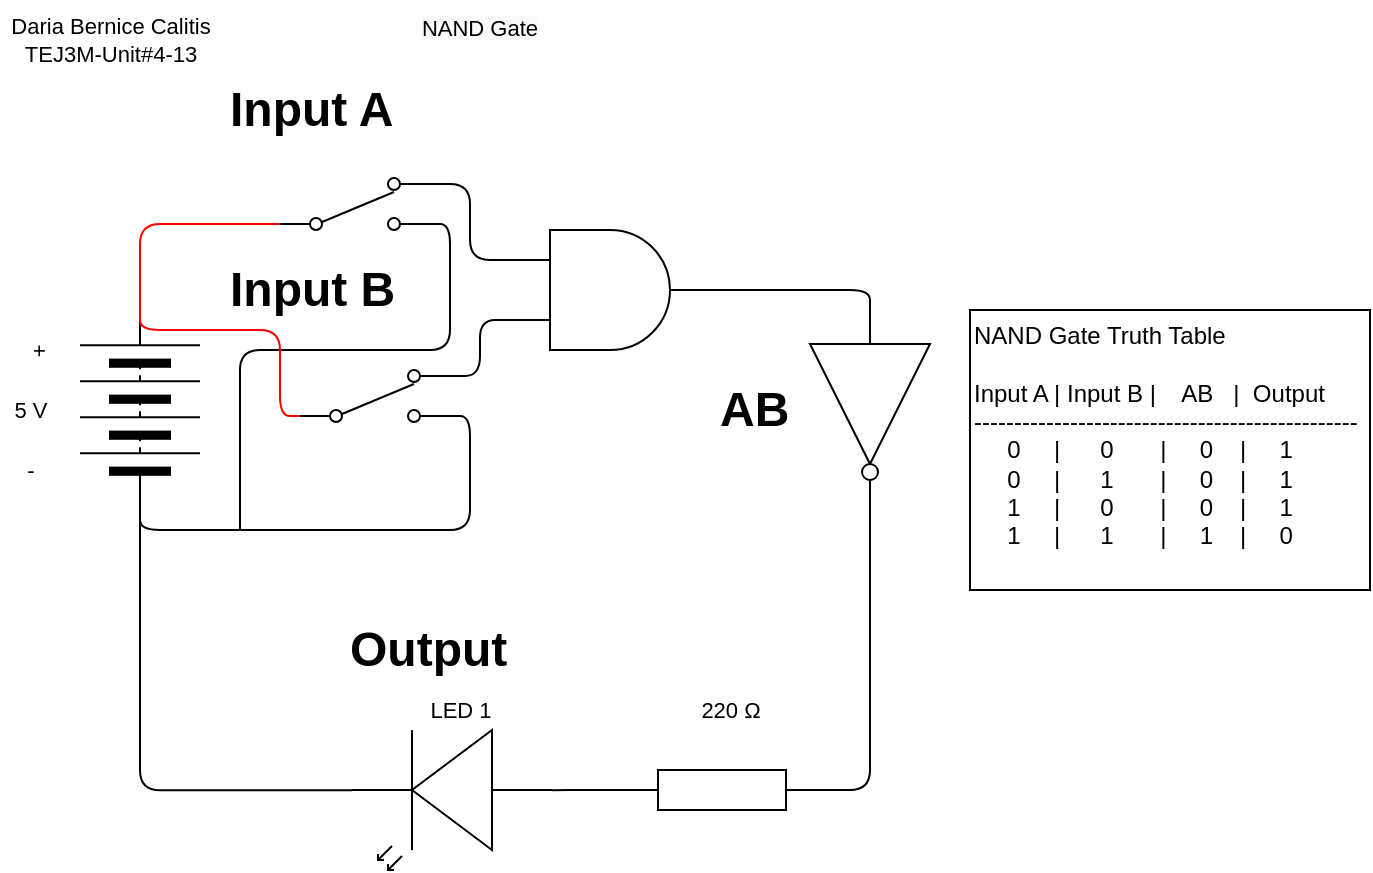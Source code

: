 <mxfile>
    <diagram id="5wYMdoJnpkdlKfoftZOt" name="Page-1">
        <mxGraphModel dx="1074" dy="741" grid="1" gridSize="10" guides="1" tooltips="1" connect="1" arrows="1" fold="1" page="1" pageScale="1" pageWidth="827" pageHeight="1169" math="0" shadow="0">
            <root>
                <mxCell id="0"/>
                <mxCell id="1" parent="0"/>
                <mxCell id="38" style="edgeStyle=orthogonalEdgeStyle;html=1;exitX=1;exitY=0.5;exitDx=0;exitDy=0;exitPerimeter=0;entryX=1;entryY=0.5;entryDx=0;entryDy=0;entryPerimeter=0;endArrow=none;endFill=0;" parent="1" source="3" target="13" edge="1">
                    <mxGeometry relative="1" as="geometry"/>
                </mxCell>
                <mxCell id="51" style="edgeStyle=orthogonalEdgeStyle;html=1;exitX=0;exitY=0.5;exitDx=0;exitDy=0;exitPerimeter=0;entryX=0;entryY=0.57;entryDx=0;entryDy=0;entryPerimeter=0;endArrow=none;endFill=0;" parent="1" source="3" target="50" edge="1">
                    <mxGeometry relative="1" as="geometry"/>
                </mxCell>
                <mxCell id="3" value="" style="pointerEvents=1;verticalLabelPosition=bottom;shadow=0;dashed=0;align=center;html=1;verticalAlign=top;shape=mxgraph.electrical.resistors.resistor_1;" parent="1" vertex="1">
                    <mxGeometry x="431" y="580" width="100" height="20" as="geometry"/>
                </mxCell>
                <mxCell id="54" style="edgeStyle=orthogonalEdgeStyle;html=1;exitX=0;exitY=0.5;exitDx=0;exitDy=0;entryX=1;entryY=0.57;entryDx=0;entryDy=0;entryPerimeter=0;endArrow=none;endFill=0;" parent="1" source="5" target="50" edge="1">
                    <mxGeometry relative="1" as="geometry"/>
                </mxCell>
                <mxCell id="55" style="edgeStyle=orthogonalEdgeStyle;html=1;exitX=1;exitY=0.5;exitDx=0;exitDy=0;entryX=0;entryY=0.885;entryDx=0;entryDy=0;entryPerimeter=0;endArrow=none;endFill=0;strokeColor=#FF0000;" parent="1" source="5" target="14" edge="1">
                    <mxGeometry relative="1" as="geometry"/>
                </mxCell>
                <mxCell id="5" value="" style="pointerEvents=1;verticalLabelPosition=bottom;shadow=0;dashed=0;align=center;html=1;verticalAlign=top;shape=mxgraph.electrical.miscellaneous.batteryStack;rotation=-90;" parent="1" vertex="1">
                    <mxGeometry x="140" y="370" width="100" height="60" as="geometry"/>
                </mxCell>
                <mxCell id="8" value="5 V" style="text;html=1;align=center;verticalAlign=middle;resizable=0;points=[];autosize=1;strokeColor=none;fillColor=none;fontSize=11;fontFamily=Helvetica;fontColor=default;" parent="1" vertex="1">
                    <mxGeometry x="120" y="390" width="30" height="20" as="geometry"/>
                </mxCell>
                <mxCell id="11" value="Daria Bernice Calitis&lt;br&gt;TEJ3M-Unit#4-13" style="text;html=1;align=center;verticalAlign=middle;resizable=0;points=[];autosize=1;strokeColor=none;fillColor=none;fontSize=11;fontFamily=Helvetica;fontColor=default;" parent="1" vertex="1">
                    <mxGeometry x="120" y="200" width="110" height="30" as="geometry"/>
                </mxCell>
                <mxCell id="13" value="" style="verticalLabelPosition=bottom;shadow=0;dashed=0;align=center;html=1;verticalAlign=top;shape=mxgraph.electrical.logic_gates.inverter_2;rotation=90;" parent="1" vertex="1">
                    <mxGeometry x="505" y="370" width="100" height="60" as="geometry"/>
                </mxCell>
                <mxCell id="34" style="edgeStyle=orthogonalEdgeStyle;html=1;exitX=1;exitY=0.115;exitDx=0;exitDy=0;exitPerimeter=0;entryX=0;entryY=0.25;entryDx=0;entryDy=0;entryPerimeter=0;endArrow=none;endFill=0;" parent="1" source="14" target="33" edge="1">
                    <mxGeometry relative="1" as="geometry"/>
                </mxCell>
                <mxCell id="53" style="edgeStyle=orthogonalEdgeStyle;html=1;exitX=1;exitY=0.885;exitDx=0;exitDy=0;exitPerimeter=0;endArrow=none;endFill=0;" parent="1" source="14" edge="1">
                    <mxGeometry relative="1" as="geometry">
                        <mxPoint x="240" y="460" as="targetPoint"/>
                        <Array as="points">
                            <mxPoint x="345" y="307"/>
                            <mxPoint x="345" y="370"/>
                            <mxPoint x="240" y="370"/>
                        </Array>
                    </mxGeometry>
                </mxCell>
                <mxCell id="14" value="" style="pointerEvents=1;verticalLabelPosition=bottom;shadow=0;dashed=0;align=center;html=1;verticalAlign=top;shape=mxgraph.electrical.electro-mechanical.2-way_switch;" parent="1" vertex="1">
                    <mxGeometry x="260" y="284" width="75" height="26" as="geometry"/>
                </mxCell>
                <mxCell id="22" value="+" style="text;html=1;align=center;verticalAlign=middle;resizable=0;points=[];autosize=1;strokeColor=none;fillColor=none;fontSize=11;fontFamily=Helvetica;fontColor=default;rotation=90;" parent="1" vertex="1">
                    <mxGeometry x="130" y="360" width="20" height="20" as="geometry"/>
                </mxCell>
                <mxCell id="23" value="-" style="text;html=1;align=center;verticalAlign=middle;resizable=0;points=[];autosize=1;strokeColor=none;fillColor=none;fontSize=11;fontFamily=Helvetica;fontColor=default;" parent="1" vertex="1">
                    <mxGeometry x="125" y="420" width="20" height="20" as="geometry"/>
                </mxCell>
                <mxCell id="25" value="&lt;h1&gt;Input A&lt;/h1&gt;" style="text;html=1;strokeColor=none;fillColor=none;spacing=5;spacingTop=-20;whiteSpace=wrap;overflow=hidden;rounded=0;" parent="1" vertex="1">
                    <mxGeometry x="230" y="230" width="100" height="40" as="geometry"/>
                </mxCell>
                <mxCell id="26" value="&lt;h1&gt;Output&lt;/h1&gt;" style="text;html=1;strokeColor=none;fillColor=none;spacing=5;spacingTop=-20;whiteSpace=wrap;overflow=hidden;rounded=0;" parent="1" vertex="1">
                    <mxGeometry x="290" y="500" width="100" height="40" as="geometry"/>
                </mxCell>
                <mxCell id="27" value="&lt;span style=&quot;color: rgb(0 , 0 , 0) ; font-family: &amp;#34;helvetica&amp;#34; ; font-size: 11px ; font-style: normal ; font-weight: 400 ; letter-spacing: normal ; text-indent: 0px ; text-transform: none ; word-spacing: 0px ; background-color: rgb(248 , 249 , 250) ; display: inline ; float: none&quot;&gt;NAND Gate&lt;/span&gt;" style="text;whiteSpace=wrap;html=1;align=center;" parent="1" vertex="1">
                    <mxGeometry x="320" y="195" width="80" height="30" as="geometry"/>
                </mxCell>
                <mxCell id="29" value="&lt;span&gt;NAND Gate Truth Table&lt;/span&gt;&lt;br&gt;&lt;br&gt;&lt;span&gt;Input A | Input B |&amp;nbsp; &amp;nbsp; AB&amp;nbsp; &amp;nbsp;|&amp;nbsp; Output&lt;/span&gt;&lt;br&gt;&lt;span&gt;------------------------------------------------&lt;/span&gt;&lt;br&gt;&lt;span&gt;&amp;nbsp; &amp;nbsp; &amp;nbsp;0&amp;nbsp; &amp;nbsp; &amp;nbsp;|&amp;nbsp; &amp;nbsp; &amp;nbsp; 0&amp;nbsp; &amp;nbsp; &amp;nbsp; &amp;nbsp;|&amp;nbsp; &amp;nbsp; &amp;nbsp;0&amp;nbsp; &amp;nbsp; |&amp;nbsp; &amp;nbsp; &amp;nbsp;1&lt;/span&gt;&lt;br&gt;&lt;span&gt;&amp;nbsp; &amp;nbsp; &amp;nbsp;0&amp;nbsp; &amp;nbsp; &amp;nbsp;|&amp;nbsp; &amp;nbsp; &amp;nbsp; 1&amp;nbsp; &amp;nbsp; &amp;nbsp; &amp;nbsp;|&amp;nbsp; &amp;nbsp; &amp;nbsp;0&amp;nbsp; &amp;nbsp; |&amp;nbsp; &amp;nbsp; &amp;nbsp;1&lt;br&gt;&lt;/span&gt;&amp;nbsp; &amp;nbsp; &amp;nbsp;1&amp;nbsp; &amp;nbsp; &amp;nbsp;|&amp;nbsp; &amp;nbsp; &amp;nbsp; 0&amp;nbsp; &amp;nbsp; &amp;nbsp; &amp;nbsp;|&amp;nbsp; &amp;nbsp; &amp;nbsp;0&amp;nbsp; &amp;nbsp; |&amp;nbsp; &amp;nbsp; &amp;nbsp;1&lt;br&gt;&amp;nbsp; &amp;nbsp; &amp;nbsp;1&amp;nbsp; &amp;nbsp; &amp;nbsp;|&amp;nbsp; &amp;nbsp; &amp;nbsp; 1&amp;nbsp; &amp;nbsp; &amp;nbsp; &amp;nbsp;|&amp;nbsp; &amp;nbsp; &amp;nbsp;1&amp;nbsp; &amp;nbsp; |&amp;nbsp; &amp;nbsp; &amp;nbsp;0&lt;br&gt;&lt;span&gt;&lt;br&gt;&lt;/span&gt;" style="rounded=0;whiteSpace=wrap;html=1;align=left;" parent="1" vertex="1">
                    <mxGeometry x="605" y="350" width="200" height="140" as="geometry"/>
                </mxCell>
                <mxCell id="35" style="edgeStyle=orthogonalEdgeStyle;html=1;exitX=1;exitY=0.115;exitDx=0;exitDy=0;exitPerimeter=0;entryX=0;entryY=0.75;entryDx=0;entryDy=0;entryPerimeter=0;endArrow=none;endFill=0;" parent="1" source="30" target="33" edge="1">
                    <mxGeometry relative="1" as="geometry"/>
                </mxCell>
                <mxCell id="52" style="edgeStyle=orthogonalEdgeStyle;html=1;exitX=1;exitY=0.885;exitDx=0;exitDy=0;exitPerimeter=0;entryX=0;entryY=0.5;entryDx=0;entryDy=0;endArrow=none;endFill=0;" parent="1" source="30" target="5" edge="1">
                    <mxGeometry relative="1" as="geometry"/>
                </mxCell>
                <mxCell id="56" style="edgeStyle=orthogonalEdgeStyle;html=1;exitX=0;exitY=0.885;exitDx=0;exitDy=0;exitPerimeter=0;endArrow=none;endFill=0;strokeColor=#FF0000;" parent="1" source="30" edge="1">
                    <mxGeometry relative="1" as="geometry">
                        <mxPoint x="190" y="350" as="targetPoint"/>
                        <Array as="points">
                            <mxPoint x="260" y="403"/>
                            <mxPoint x="260" y="360"/>
                            <mxPoint x="190" y="360"/>
                        </Array>
                    </mxGeometry>
                </mxCell>
                <mxCell id="30" value="" style="pointerEvents=1;verticalLabelPosition=bottom;shadow=0;dashed=0;align=center;html=1;verticalAlign=top;shape=mxgraph.electrical.electro-mechanical.2-way_switch;" parent="1" vertex="1">
                    <mxGeometry x="270" y="380" width="75" height="26" as="geometry"/>
                </mxCell>
                <mxCell id="31" value="&lt;h1&gt;Input B&lt;/h1&gt;" style="text;html=1;strokeColor=none;fillColor=none;spacing=5;spacingTop=-20;whiteSpace=wrap;overflow=hidden;rounded=0;" parent="1" vertex="1">
                    <mxGeometry x="230" y="320" width="100" height="40" as="geometry"/>
                </mxCell>
                <mxCell id="39" style="edgeStyle=orthogonalEdgeStyle;html=1;exitX=1;exitY=0.5;exitDx=0;exitDy=0;exitPerimeter=0;entryX=0;entryY=0.5;entryDx=0;entryDy=0;entryPerimeter=0;endArrow=none;endFill=0;" parent="1" source="33" target="13" edge="1">
                    <mxGeometry relative="1" as="geometry"/>
                </mxCell>
                <mxCell id="33" value="" style="verticalLabelPosition=bottom;shadow=0;dashed=0;align=center;html=1;verticalAlign=top;shape=mxgraph.electrical.logic_gates.logic_gate;operation=and;" parent="1" vertex="1">
                    <mxGeometry x="375" y="310" width="100" height="60" as="geometry"/>
                </mxCell>
                <mxCell id="44" value="&lt;h1&gt;AB&lt;/h1&gt;" style="text;html=1;strokeColor=none;fillColor=none;spacing=5;spacingTop=-20;whiteSpace=wrap;overflow=hidden;rounded=0;" parent="1" vertex="1">
                    <mxGeometry x="475" y="380" width="50" height="40" as="geometry"/>
                </mxCell>
                <mxCell id="48" value="LED 1" style="text;html=1;align=center;verticalAlign=middle;resizable=0;points=[];autosize=1;strokeColor=none;fillColor=none;fontSize=11;fontFamily=Helvetica;fontColor=default;" parent="1" vertex="1">
                    <mxGeometry x="325" y="540" width="50" height="20" as="geometry"/>
                </mxCell>
                <mxCell id="49" value="220&amp;nbsp;Ω" style="text;html=1;align=center;verticalAlign=middle;resizable=0;points=[];autosize=1;strokeColor=none;fillColor=none;fontSize=11;fontFamily=Helvetica;fontColor=default;" parent="1" vertex="1">
                    <mxGeometry x="465" y="540" width="40" height="20" as="geometry"/>
                </mxCell>
                <mxCell id="50" value="" style="verticalLabelPosition=bottom;shadow=0;dashed=0;align=center;html=1;verticalAlign=top;shape=mxgraph.electrical.opto_electronics.led_2;pointerEvents=1;rotation=-180;" parent="1" vertex="1">
                    <mxGeometry x="296" y="560" width="100" height="70" as="geometry"/>
                </mxCell>
            </root>
        </mxGraphModel>
    </diagram>
</mxfile>